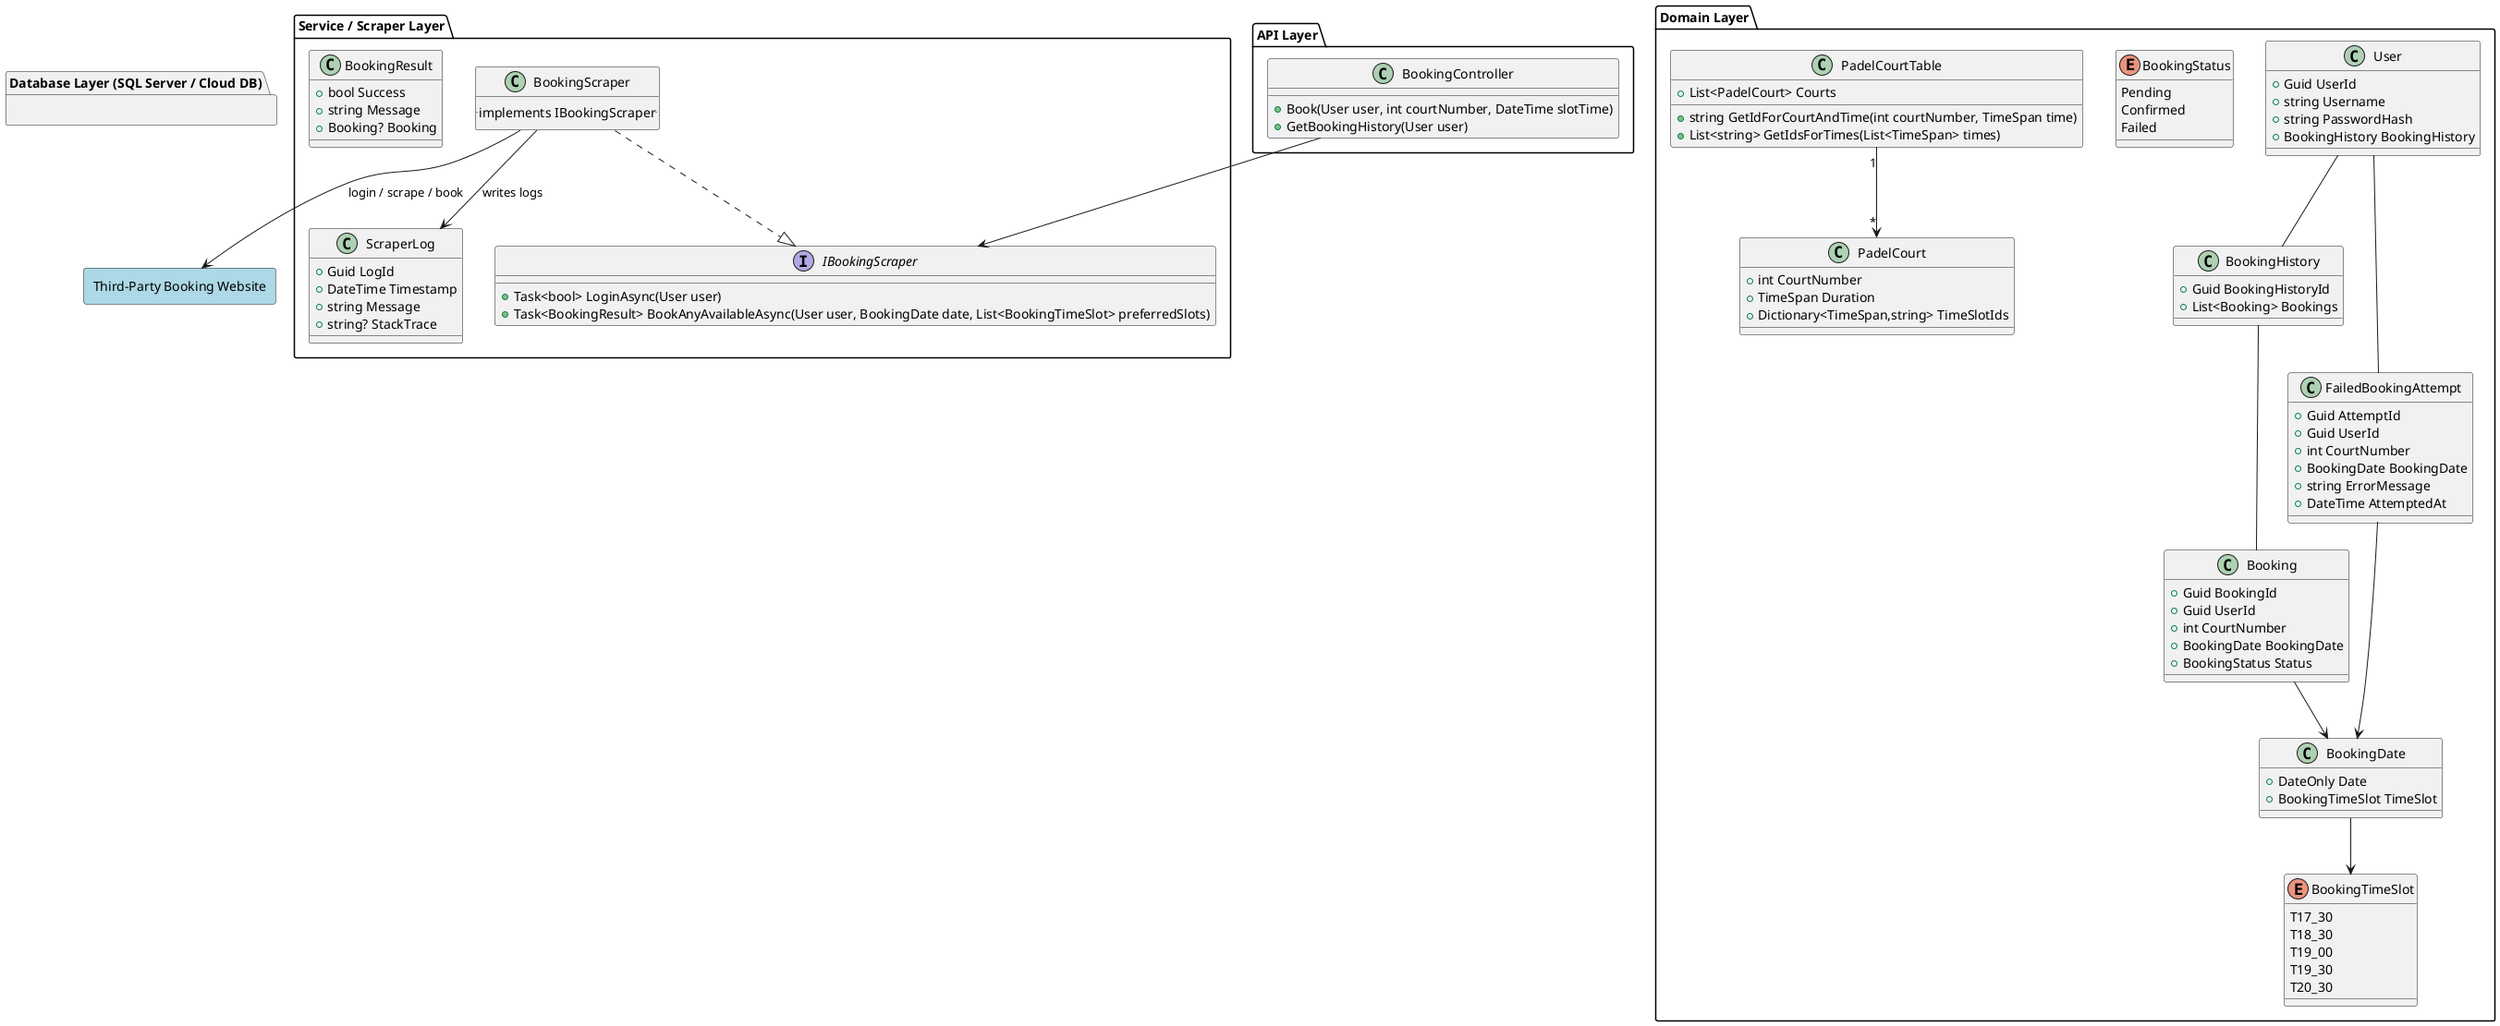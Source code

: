 @startuml

allow_mixing

package "API Layer" {
    class BookingController {
        +Book(User user, int courtNumber, DateTime slotTime)
        +GetBookingHistory(User user)
    }
}

package "Service / Scraper Layer" {
    interface IBookingScraper {
        +Task<bool> LoginAsync(User user)
        +Task<BookingResult> BookAnyAvailableAsync(User user, BookingDate date, List<BookingTimeSlot> preferredSlots)
    }

    class BookingScraper {
        ..implements IBookingScraper..
    }

    class BookingResult {
        +bool Success
        +string Message
        +Booking? Booking
    }

    class ScraperLog {
        +Guid LogId
        +DateTime Timestamp
        +string Message
        +string? StackTrace
    }
}

package "Domain Layer" {
    class User {
        +Guid UserId
        +string Username
        +string PasswordHash
        +BookingHistory BookingHistory
    }

    class BookingHistory {
        +Guid BookingHistoryId
        +List<Booking> Bookings
    }

    class Booking {
        +Guid BookingId
        +Guid UserId
        +int CourtNumber
        +BookingDate BookingDate
        +BookingStatus Status
    }

    class BookingDate {
        +DateOnly Date
        +BookingTimeSlot TimeSlot
    }

    enum BookingTimeSlot {
        T17_30
        T18_30
        T19_00
        T19_30
        T20_30
    }

    enum BookingStatus {
        Pending
        Confirmed
        Failed
    }

    class FailedBookingAttempt {
        +Guid AttemptId
        +Guid UserId
        +int CourtNumber
        +BookingDate BookingDate
        +string ErrorMessage
        +DateTime AttemptedAt
    }

    class PadelCourtTable {
        +List<PadelCourt> Courts
        +string GetIdForCourtAndTime(int courtNumber, TimeSpan time)
        +List<string> GetIdsForTimes(List<TimeSpan> times)
    }

    class PadelCourt {
        +int CourtNumber
        +TimeSpan Duration
        +Dictionary<TimeSpan,string> TimeSlotIds
    }
}

package "Database Layer (SQL Server / Cloud DB)" {
    ' Represent tables stored in the database
    User -- BookingHistory
    BookingHistory -- Booking
    User -- FailedBookingAttempt
}

' Relationships
BookingController --> IBookingScraper
BookingScraper ..|> IBookingScraper
PadelCourtTable "1" --> "*" PadelCourt

' Domain relationships
Booking --> BookingDate
BookingDate --> BookingTimeSlot
FailedBookingAttempt --> BookingDate

' Logging Relationship
BookingScraper --> ScraperLog : writes logs

' External System
rectangle "Third-Party Booking Website" as ThirdPartyWeb #LightBlue

' Interaction
BookingScraper --> ThirdPartyWeb : login / scrape / book

@enduml
